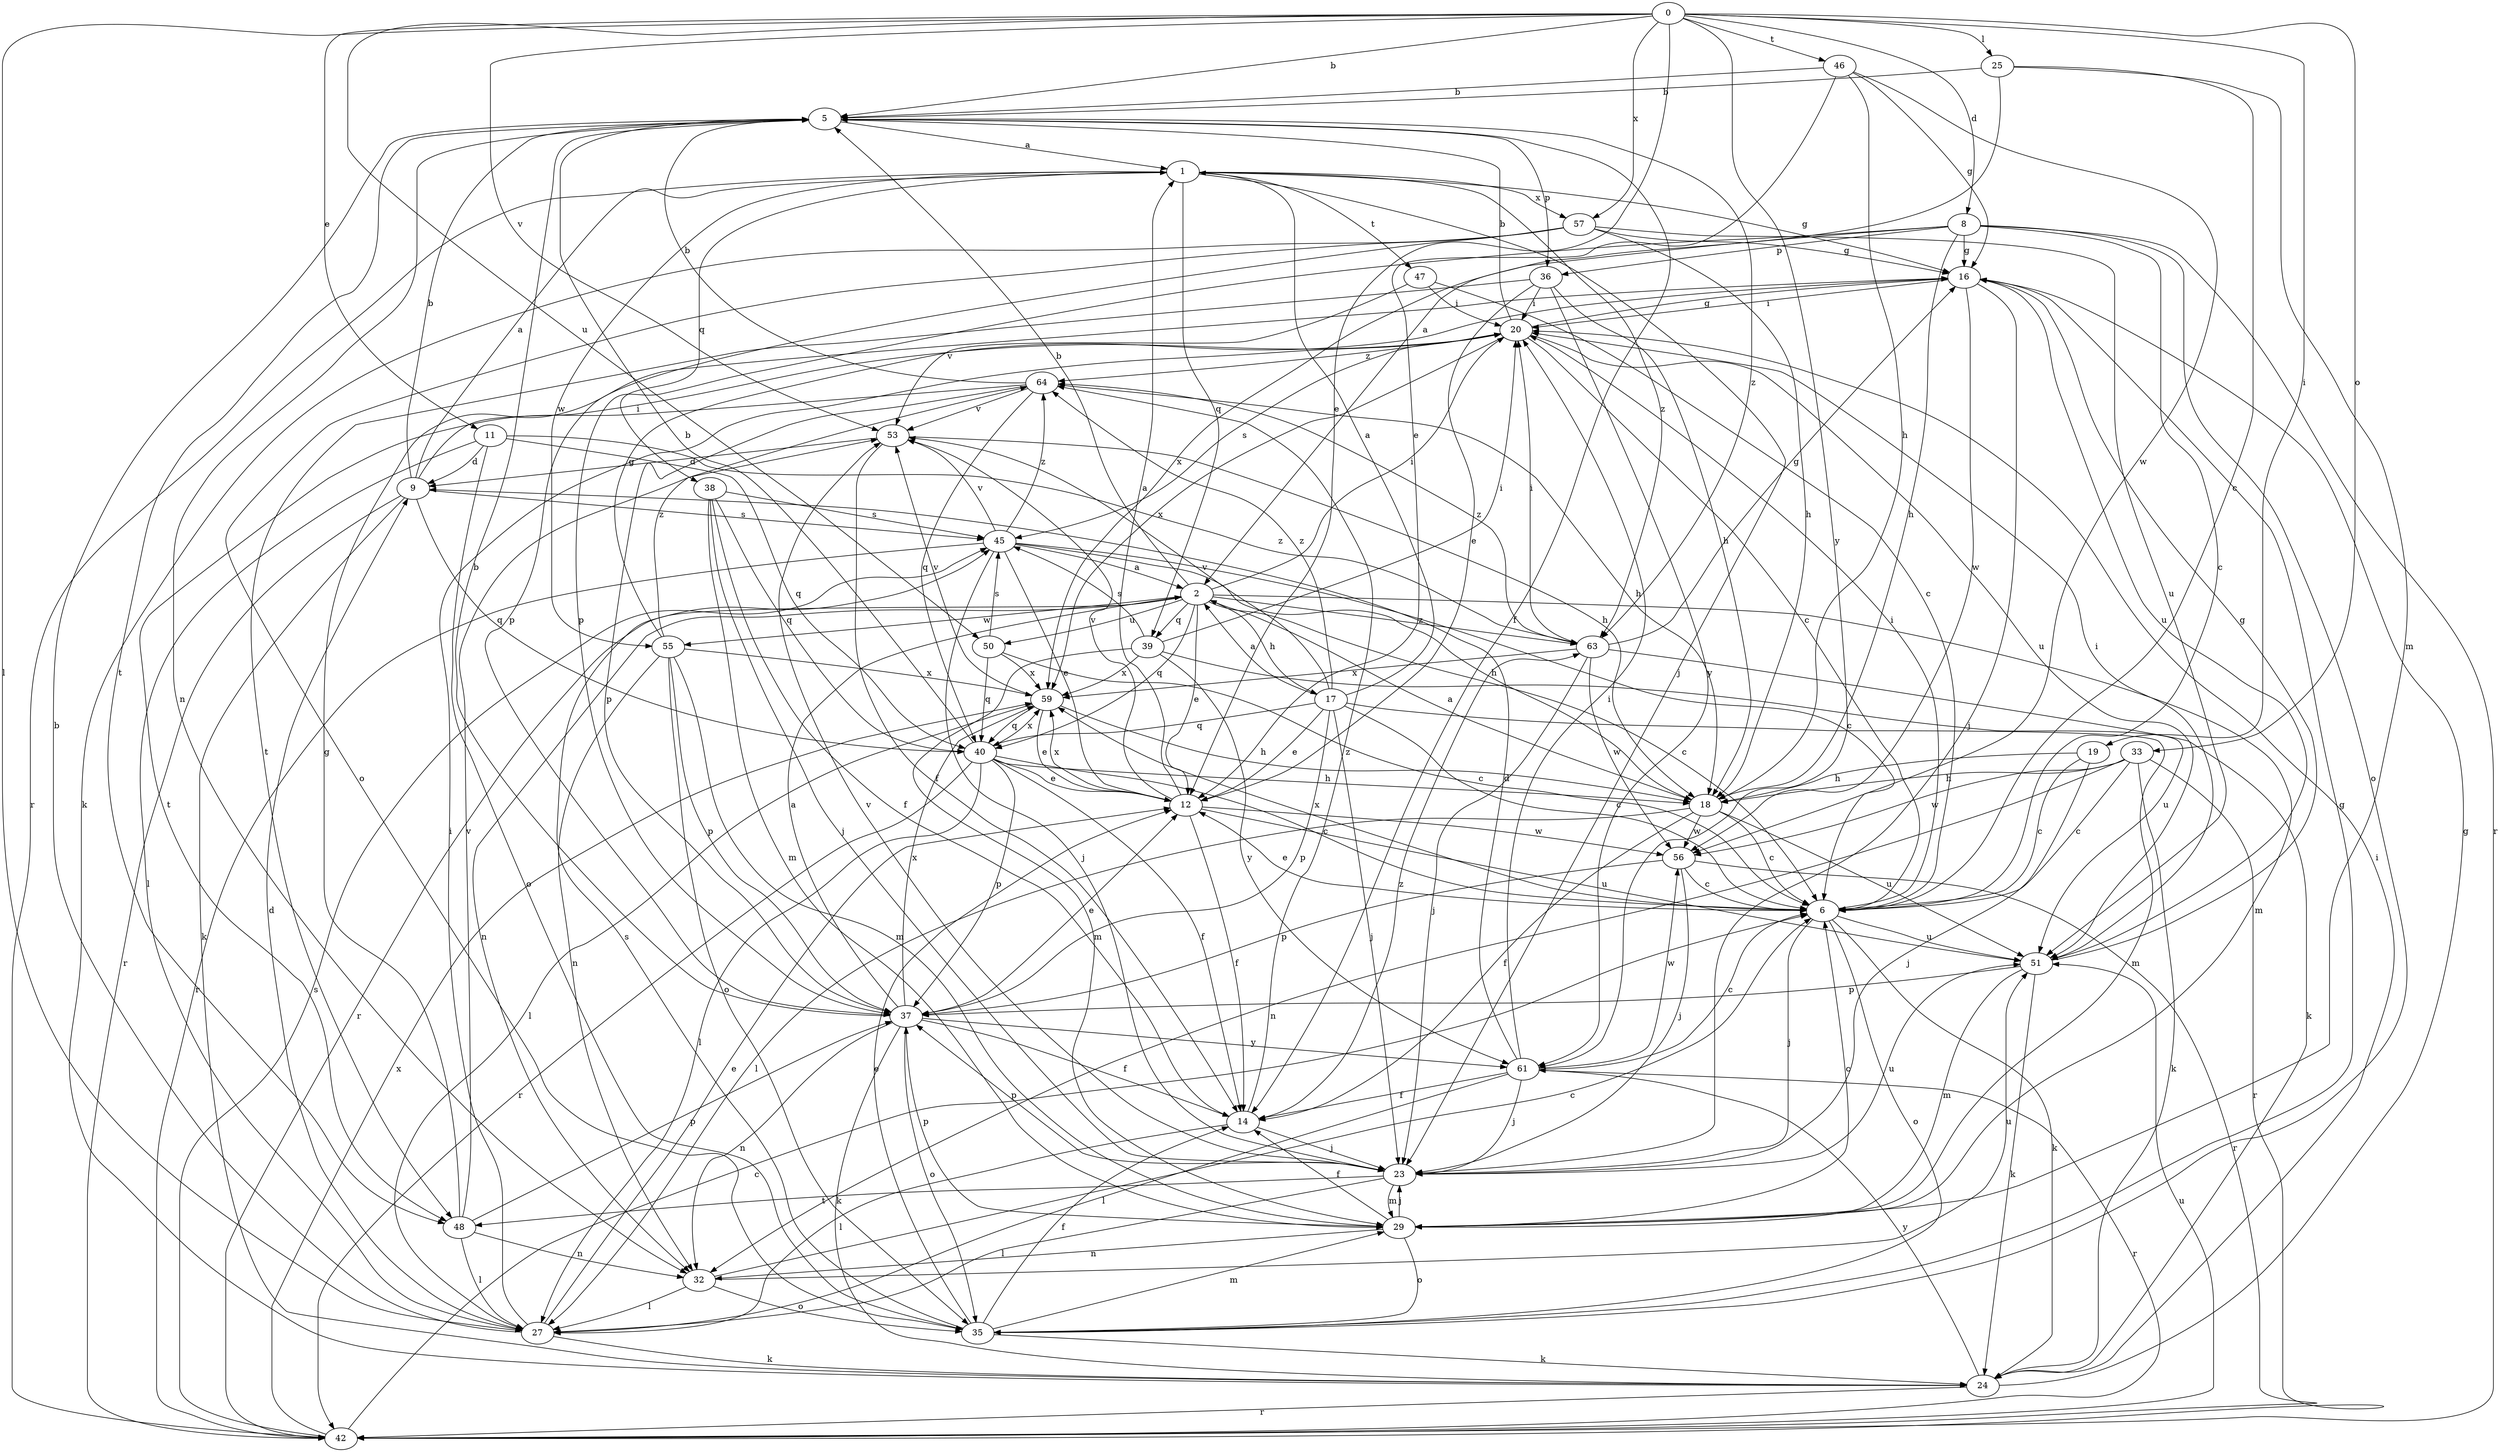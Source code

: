 strict digraph  {
0;
1;
2;
5;
6;
8;
9;
11;
12;
14;
16;
17;
18;
19;
20;
23;
24;
25;
27;
29;
32;
33;
35;
36;
37;
38;
39;
40;
42;
45;
46;
47;
48;
50;
51;
53;
55;
56;
57;
59;
61;
63;
64;
0 -> 5  [label=b];
0 -> 8  [label=d];
0 -> 11  [label=e];
0 -> 12  [label=e];
0 -> 19  [label=i];
0 -> 25  [label=l];
0 -> 27  [label=l];
0 -> 33  [label=o];
0 -> 46  [label=t];
0 -> 50  [label=u];
0 -> 53  [label=v];
0 -> 57  [label=x];
0 -> 61  [label=y];
1 -> 16  [label=g];
1 -> 23  [label=j];
1 -> 38  [label=q];
1 -> 39  [label=q];
1 -> 42  [label=r];
1 -> 47  [label=t];
1 -> 55  [label=w];
1 -> 57  [label=x];
1 -> 63  [label=z];
2 -> 5  [label=b];
2 -> 6  [label=c];
2 -> 12  [label=e];
2 -> 17  [label=h];
2 -> 20  [label=i];
2 -> 29  [label=m];
2 -> 32  [label=n];
2 -> 39  [label=q];
2 -> 40  [label=q];
2 -> 42  [label=r];
2 -> 50  [label=u];
2 -> 55  [label=w];
2 -> 63  [label=z];
5 -> 1  [label=a];
5 -> 14  [label=f];
5 -> 32  [label=n];
5 -> 36  [label=p];
5 -> 48  [label=t];
5 -> 63  [label=z];
6 -> 12  [label=e];
6 -> 20  [label=i];
6 -> 23  [label=j];
6 -> 24  [label=k];
6 -> 35  [label=o];
6 -> 51  [label=u];
6 -> 59  [label=x];
8 -> 6  [label=c];
8 -> 16  [label=g];
8 -> 18  [label=h];
8 -> 35  [label=o];
8 -> 36  [label=p];
8 -> 37  [label=p];
8 -> 42  [label=r];
8 -> 59  [label=x];
9 -> 1  [label=a];
9 -> 5  [label=b];
9 -> 20  [label=i];
9 -> 24  [label=k];
9 -> 40  [label=q];
9 -> 42  [label=r];
9 -> 45  [label=s];
11 -> 9  [label=d];
11 -> 27  [label=l];
11 -> 35  [label=o];
11 -> 40  [label=q];
11 -> 63  [label=z];
12 -> 1  [label=a];
12 -> 14  [label=f];
12 -> 51  [label=u];
12 -> 53  [label=v];
12 -> 56  [label=w];
12 -> 59  [label=x];
14 -> 23  [label=j];
14 -> 27  [label=l];
14 -> 63  [label=z];
14 -> 64  [label=z];
16 -> 20  [label=i];
16 -> 23  [label=j];
16 -> 51  [label=u];
16 -> 56  [label=w];
17 -> 1  [label=a];
17 -> 2  [label=a];
17 -> 6  [label=c];
17 -> 12  [label=e];
17 -> 23  [label=j];
17 -> 29  [label=m];
17 -> 37  [label=p];
17 -> 40  [label=q];
17 -> 53  [label=v];
17 -> 64  [label=z];
18 -> 2  [label=a];
18 -> 6  [label=c];
18 -> 14  [label=f];
18 -> 27  [label=l];
18 -> 51  [label=u];
18 -> 56  [label=w];
19 -> 6  [label=c];
19 -> 18  [label=h];
19 -> 23  [label=j];
20 -> 5  [label=b];
20 -> 6  [label=c];
20 -> 16  [label=g];
20 -> 45  [label=s];
20 -> 51  [label=u];
20 -> 59  [label=x];
20 -> 64  [label=z];
23 -> 27  [label=l];
23 -> 29  [label=m];
23 -> 37  [label=p];
23 -> 48  [label=t];
23 -> 51  [label=u];
23 -> 53  [label=v];
24 -> 16  [label=g];
24 -> 20  [label=i];
24 -> 42  [label=r];
24 -> 61  [label=y];
25 -> 2  [label=a];
25 -> 5  [label=b];
25 -> 6  [label=c];
25 -> 29  [label=m];
27 -> 5  [label=b];
27 -> 9  [label=d];
27 -> 12  [label=e];
27 -> 20  [label=i];
27 -> 24  [label=k];
29 -> 6  [label=c];
29 -> 14  [label=f];
29 -> 23  [label=j];
29 -> 32  [label=n];
29 -> 35  [label=o];
29 -> 37  [label=p];
32 -> 6  [label=c];
32 -> 27  [label=l];
32 -> 35  [label=o];
32 -> 51  [label=u];
33 -> 6  [label=c];
33 -> 18  [label=h];
33 -> 24  [label=k];
33 -> 32  [label=n];
33 -> 42  [label=r];
33 -> 56  [label=w];
35 -> 12  [label=e];
35 -> 14  [label=f];
35 -> 16  [label=g];
35 -> 24  [label=k];
35 -> 29  [label=m];
35 -> 45  [label=s];
36 -> 12  [label=e];
36 -> 18  [label=h];
36 -> 20  [label=i];
36 -> 48  [label=t];
36 -> 61  [label=y];
37 -> 2  [label=a];
37 -> 5  [label=b];
37 -> 12  [label=e];
37 -> 14  [label=f];
37 -> 24  [label=k];
37 -> 32  [label=n];
37 -> 35  [label=o];
37 -> 59  [label=x];
37 -> 61  [label=y];
38 -> 14  [label=f];
38 -> 23  [label=j];
38 -> 29  [label=m];
38 -> 40  [label=q];
38 -> 45  [label=s];
39 -> 20  [label=i];
39 -> 29  [label=m];
39 -> 45  [label=s];
39 -> 51  [label=u];
39 -> 59  [label=x];
39 -> 61  [label=y];
40 -> 5  [label=b];
40 -> 6  [label=c];
40 -> 12  [label=e];
40 -> 14  [label=f];
40 -> 18  [label=h];
40 -> 27  [label=l];
40 -> 37  [label=p];
40 -> 42  [label=r];
40 -> 59  [label=x];
42 -> 6  [label=c];
42 -> 45  [label=s];
42 -> 51  [label=u];
42 -> 59  [label=x];
45 -> 2  [label=a];
45 -> 6  [label=c];
45 -> 12  [label=e];
45 -> 18  [label=h];
45 -> 23  [label=j];
45 -> 42  [label=r];
45 -> 53  [label=v];
45 -> 64  [label=z];
46 -> 5  [label=b];
46 -> 12  [label=e];
46 -> 16  [label=g];
46 -> 18  [label=h];
46 -> 56  [label=w];
47 -> 6  [label=c];
47 -> 20  [label=i];
47 -> 53  [label=v];
48 -> 16  [label=g];
48 -> 27  [label=l];
48 -> 32  [label=n];
48 -> 37  [label=p];
48 -> 53  [label=v];
50 -> 6  [label=c];
50 -> 40  [label=q];
50 -> 45  [label=s];
50 -> 59  [label=x];
51 -> 16  [label=g];
51 -> 20  [label=i];
51 -> 24  [label=k];
51 -> 29  [label=m];
51 -> 37  [label=p];
53 -> 9  [label=d];
53 -> 14  [label=f];
53 -> 18  [label=h];
55 -> 16  [label=g];
55 -> 29  [label=m];
55 -> 32  [label=n];
55 -> 35  [label=o];
55 -> 37  [label=p];
55 -> 59  [label=x];
55 -> 64  [label=z];
56 -> 6  [label=c];
56 -> 23  [label=j];
56 -> 37  [label=p];
56 -> 42  [label=r];
57 -> 16  [label=g];
57 -> 18  [label=h];
57 -> 24  [label=k];
57 -> 35  [label=o];
57 -> 37  [label=p];
57 -> 51  [label=u];
59 -> 12  [label=e];
59 -> 18  [label=h];
59 -> 27  [label=l];
59 -> 40  [label=q];
59 -> 53  [label=v];
61 -> 6  [label=c];
61 -> 9  [label=d];
61 -> 14  [label=f];
61 -> 20  [label=i];
61 -> 23  [label=j];
61 -> 27  [label=l];
61 -> 42  [label=r];
61 -> 56  [label=w];
63 -> 16  [label=g];
63 -> 20  [label=i];
63 -> 23  [label=j];
63 -> 24  [label=k];
63 -> 56  [label=w];
63 -> 59  [label=x];
63 -> 64  [label=z];
64 -> 5  [label=b];
64 -> 18  [label=h];
64 -> 37  [label=p];
64 -> 40  [label=q];
64 -> 48  [label=t];
64 -> 53  [label=v];
}
